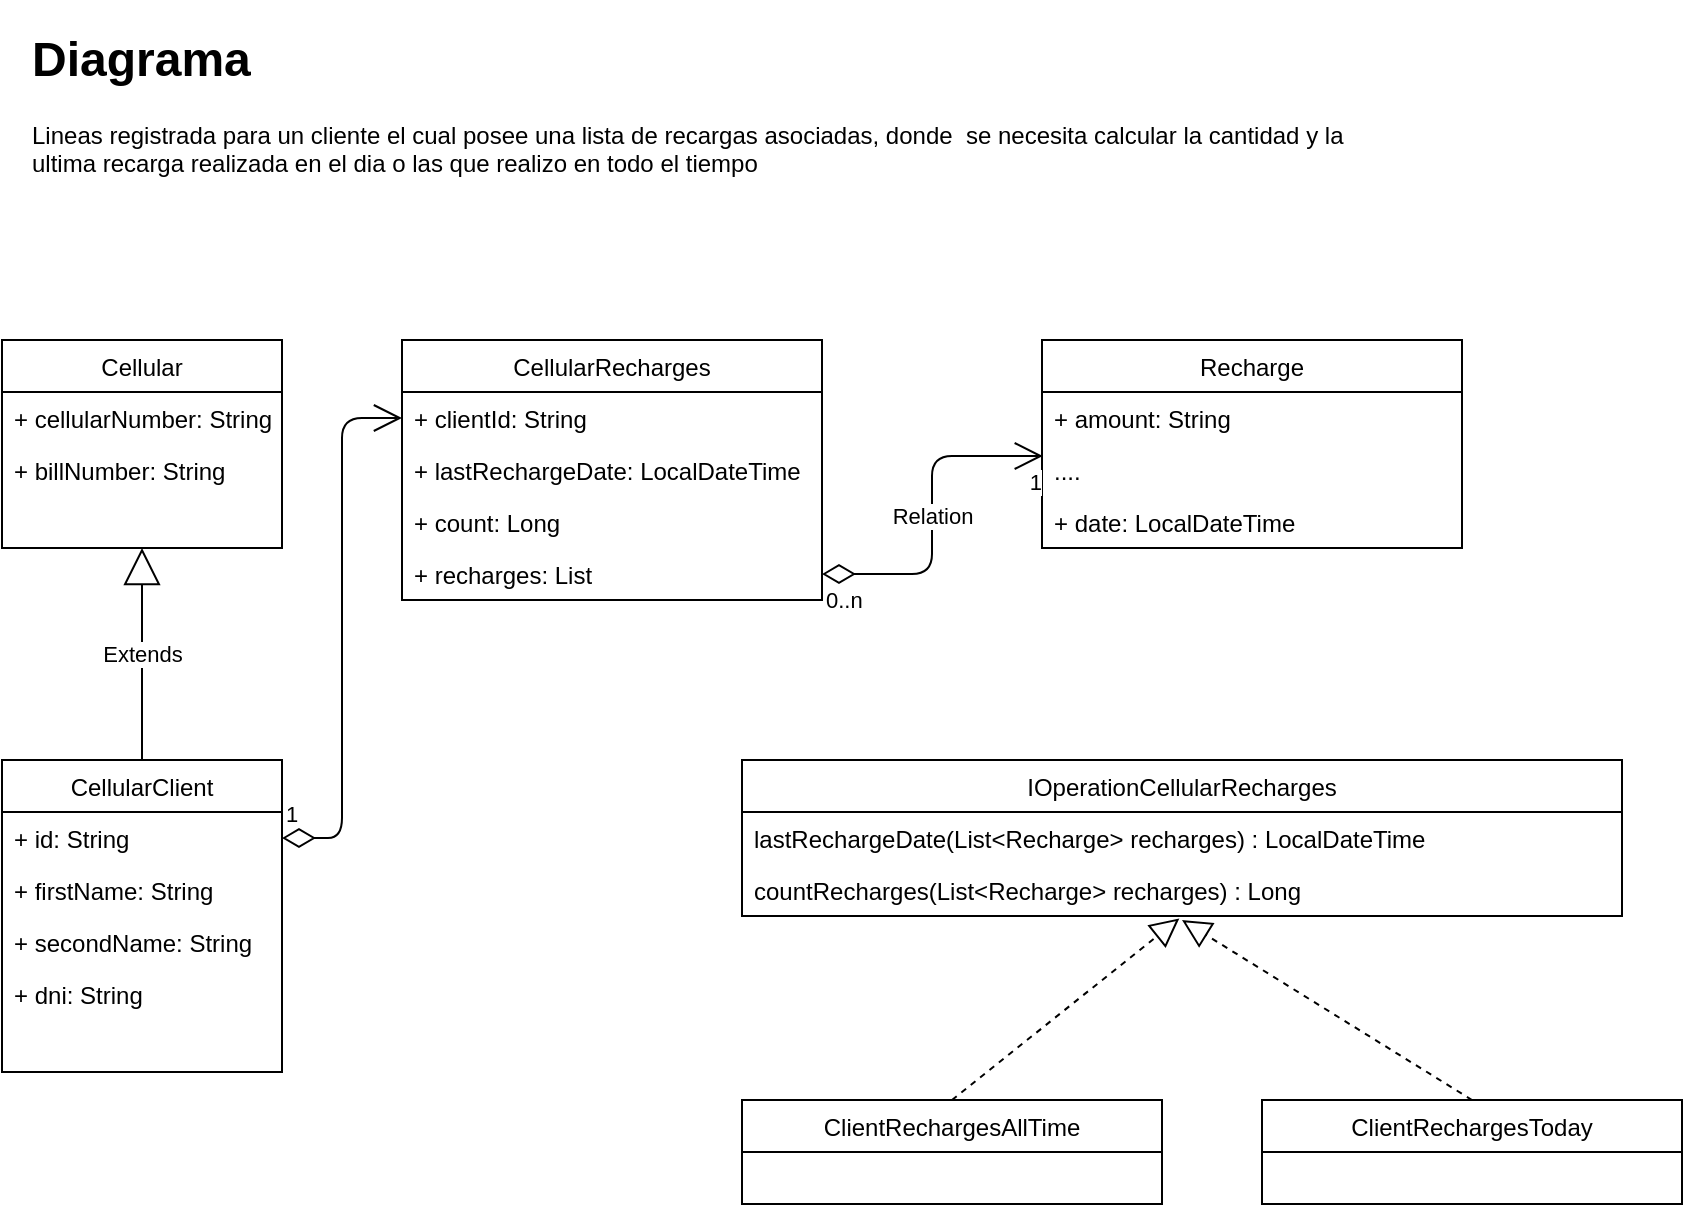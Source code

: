 <mxfile>
    <diagram id="Q6u_WOBez4InJEwInWFa" name="Diagramas">
        <mxGraphModel dx="678" dy="296" grid="1" gridSize="10" guides="1" tooltips="1" connect="1" arrows="1" fold="1" page="1" pageScale="1" pageWidth="850" pageHeight="1100" math="0" shadow="0">
            <root>
                <mxCell id="0"/>
                <mxCell id="1" parent="0"/>
                <mxCell id="5" value="CellularClient" style="swimlane;fontStyle=0;childLayout=stackLayout;horizontal=1;startSize=26;fillColor=none;horizontalStack=0;resizeParent=1;resizeParentMax=0;resizeLast=0;collapsible=1;marginBottom=0;" parent="1" vertex="1">
                    <mxGeometry x="10" y="380" width="140" height="156" as="geometry"/>
                </mxCell>
                <mxCell id="6" value="+ id: String" style="text;strokeColor=none;fillColor=none;align=left;verticalAlign=top;spacingLeft=4;spacingRight=4;overflow=hidden;rotatable=0;points=[[0,0.5],[1,0.5]];portConstraint=eastwest;" parent="5" vertex="1">
                    <mxGeometry y="26" width="140" height="26" as="geometry"/>
                </mxCell>
                <mxCell id="7" value="+ firstName: String" style="text;strokeColor=none;fillColor=none;align=left;verticalAlign=top;spacingLeft=4;spacingRight=4;overflow=hidden;rotatable=0;points=[[0,0.5],[1,0.5]];portConstraint=eastwest;" parent="5" vertex="1">
                    <mxGeometry y="52" width="140" height="26" as="geometry"/>
                </mxCell>
                <mxCell id="8" value="+ secondName: String" style="text;strokeColor=none;fillColor=none;align=left;verticalAlign=top;spacingLeft=4;spacingRight=4;overflow=hidden;rotatable=0;points=[[0,0.5],[1,0.5]];portConstraint=eastwest;" parent="5" vertex="1">
                    <mxGeometry y="78" width="140" height="26" as="geometry"/>
                </mxCell>
                <mxCell id="10" value="+ dni: String" style="text;strokeColor=none;fillColor=none;align=left;verticalAlign=top;spacingLeft=4;spacingRight=4;overflow=hidden;rotatable=0;points=[[0,0.5],[1,0.5]];portConstraint=eastwest;" parent="5" vertex="1">
                    <mxGeometry y="104" width="140" height="26" as="geometry"/>
                </mxCell>
                <mxCell id="9" style="text;strokeColor=none;fillColor=none;align=left;verticalAlign=top;spacingLeft=4;spacingRight=4;overflow=hidden;rotatable=0;points=[[0,0.5],[1,0.5]];portConstraint=eastwest;" parent="5" vertex="1">
                    <mxGeometry y="130" width="140" height="26" as="geometry"/>
                </mxCell>
                <mxCell id="11" value="Cellular" style="swimlane;fontStyle=0;childLayout=stackLayout;horizontal=1;startSize=26;fillColor=none;horizontalStack=0;resizeParent=1;resizeParentMax=0;resizeLast=0;collapsible=1;marginBottom=0;" parent="1" vertex="1">
                    <mxGeometry x="10" y="170" width="140" height="104" as="geometry"/>
                </mxCell>
                <mxCell id="12" value="+ cellularNumber: String" style="text;strokeColor=none;fillColor=none;align=left;verticalAlign=top;spacingLeft=4;spacingRight=4;overflow=hidden;rotatable=0;points=[[0,0.5],[1,0.5]];portConstraint=eastwest;" parent="11" vertex="1">
                    <mxGeometry y="26" width="140" height="26" as="geometry"/>
                </mxCell>
                <mxCell id="13" value="+ billNumber: String" style="text;strokeColor=none;fillColor=none;align=left;verticalAlign=top;spacingLeft=4;spacingRight=4;overflow=hidden;rotatable=0;points=[[0,0.5],[1,0.5]];portConstraint=eastwest;" parent="11" vertex="1">
                    <mxGeometry y="52" width="140" height="26" as="geometry"/>
                </mxCell>
                <mxCell id="16" style="text;strokeColor=none;fillColor=none;align=left;verticalAlign=top;spacingLeft=4;spacingRight=4;overflow=hidden;rotatable=0;points=[[0,0.5],[1,0.5]];portConstraint=eastwest;" parent="11" vertex="1">
                    <mxGeometry y="78" width="140" height="26" as="geometry"/>
                </mxCell>
                <mxCell id="17" value="Extends" style="endArrow=block;endSize=16;endFill=0;html=1;exitX=0.5;exitY=0;exitDx=0;exitDy=0;" parent="1" source="5" target="16" edge="1">
                    <mxGeometry width="160" relative="1" as="geometry">
                        <mxPoint x="20" y="390" as="sourcePoint"/>
                        <mxPoint x="180" y="390" as="targetPoint"/>
                    </mxGeometry>
                </mxCell>
                <mxCell id="18" value="CellularRecharges" style="swimlane;fontStyle=0;childLayout=stackLayout;horizontal=1;startSize=26;fillColor=none;horizontalStack=0;resizeParent=1;resizeParentMax=0;resizeLast=0;collapsible=1;marginBottom=0;" parent="1" vertex="1">
                    <mxGeometry x="210" y="170" width="210" height="130" as="geometry"/>
                </mxCell>
                <mxCell id="19" value="+ clientId: String" style="text;strokeColor=none;fillColor=none;align=left;verticalAlign=top;spacingLeft=4;spacingRight=4;overflow=hidden;rotatable=0;points=[[0,0.5],[1,0.5]];portConstraint=eastwest;" parent="18" vertex="1">
                    <mxGeometry y="26" width="210" height="26" as="geometry"/>
                </mxCell>
                <mxCell id="20" value="+ lastRechargeDate: LocalDateTime" style="text;strokeColor=none;fillColor=none;align=left;verticalAlign=top;spacingLeft=4;spacingRight=4;overflow=hidden;rotatable=0;points=[[0,0.5],[1,0.5]];portConstraint=eastwest;" parent="18" vertex="1">
                    <mxGeometry y="52" width="210" height="26" as="geometry"/>
                </mxCell>
                <mxCell id="21" value="+ count: Long" style="text;strokeColor=none;fillColor=none;align=left;verticalAlign=top;spacingLeft=4;spacingRight=4;overflow=hidden;rotatable=0;points=[[0,0.5],[1,0.5]];portConstraint=eastwest;" parent="18" vertex="1">
                    <mxGeometry y="78" width="210" height="26" as="geometry"/>
                </mxCell>
                <mxCell id="23" value="+ recharges: List" style="text;strokeColor=none;fillColor=none;align=left;verticalAlign=top;spacingLeft=4;spacingRight=4;overflow=hidden;rotatable=0;points=[[0,0.5],[1,0.5]];portConstraint=eastwest;" parent="18" vertex="1">
                    <mxGeometry y="104" width="210" height="26" as="geometry"/>
                </mxCell>
                <mxCell id="24" value="Recharge" style="swimlane;fontStyle=0;childLayout=stackLayout;horizontal=1;startSize=26;fillColor=none;horizontalStack=0;resizeParent=1;resizeParentMax=0;resizeLast=0;collapsible=1;marginBottom=0;" parent="1" vertex="1">
                    <mxGeometry x="530" y="170" width="210" height="104" as="geometry"/>
                </mxCell>
                <mxCell id="25" value="+ amount: String" style="text;strokeColor=none;fillColor=none;align=left;verticalAlign=top;spacingLeft=4;spacingRight=4;overflow=hidden;rotatable=0;points=[[0,0.5],[1,0.5]];portConstraint=eastwest;" parent="24" vertex="1">
                    <mxGeometry y="26" width="210" height="26" as="geometry"/>
                </mxCell>
                <mxCell id="27" value="...." style="text;strokeColor=none;fillColor=none;align=left;verticalAlign=top;spacingLeft=4;spacingRight=4;overflow=hidden;rotatable=0;points=[[0,0.5],[1,0.5]];portConstraint=eastwest;" parent="24" vertex="1">
                    <mxGeometry y="52" width="210" height="26" as="geometry"/>
                </mxCell>
                <mxCell id="28" value="+ date: LocalDateTime" style="text;strokeColor=none;fillColor=none;align=left;verticalAlign=top;spacingLeft=4;spacingRight=4;overflow=hidden;rotatable=0;points=[[0,0.5],[1,0.5]];portConstraint=eastwest;" parent="24" vertex="1">
                    <mxGeometry y="78" width="210" height="26" as="geometry"/>
                </mxCell>
                <mxCell id="30" value="Relation" style="endArrow=open;html=1;endSize=12;startArrow=diamondThin;startSize=14;startFill=0;edgeStyle=orthogonalEdgeStyle;exitX=1;exitY=0.5;exitDx=0;exitDy=0;entryX=0.002;entryY=0.231;entryDx=0;entryDy=0;entryPerimeter=0;" parent="1" source="23" target="27" edge="1">
                    <mxGeometry relative="1" as="geometry">
                        <mxPoint x="290" y="220" as="sourcePoint"/>
                        <mxPoint x="450" y="220" as="targetPoint"/>
                    </mxGeometry>
                </mxCell>
                <mxCell id="31" value="0..n" style="edgeLabel;resizable=0;html=1;align=left;verticalAlign=top;" parent="30" connectable="0" vertex="1">
                    <mxGeometry x="-1" relative="1" as="geometry"/>
                </mxCell>
                <mxCell id="32" value="1" style="edgeLabel;resizable=0;html=1;align=right;verticalAlign=top;" parent="30" connectable="0" vertex="1">
                    <mxGeometry x="1" relative="1" as="geometry"/>
                </mxCell>
                <mxCell id="34" value="1" style="endArrow=open;html=1;endSize=12;startArrow=diamondThin;startSize=14;startFill=0;edgeStyle=orthogonalEdgeStyle;align=left;verticalAlign=bottom;exitX=1;exitY=0.5;exitDx=0;exitDy=0;entryX=0;entryY=0.5;entryDx=0;entryDy=0;" parent="1" source="6" target="19" edge="1">
                    <mxGeometry x="-1" y="3" relative="1" as="geometry">
                        <mxPoint x="230" y="380" as="sourcePoint"/>
                        <mxPoint x="390" y="380" as="targetPoint"/>
                    </mxGeometry>
                </mxCell>
                <mxCell id="35" value="&lt;h1&gt;Diagrama&lt;/h1&gt;&lt;p&gt;Lineas registrada para un cliente el cual posee una lista de recargas asociadas, donde&amp;nbsp; se necesita calcular la cantidad y la ultima recarga realizada en el dia o las que realizo en todo el tiempo&lt;/p&gt;" style="text;html=1;strokeColor=none;fillColor=none;spacing=5;spacingTop=-20;whiteSpace=wrap;overflow=hidden;rounded=0;" parent="1" vertex="1">
                    <mxGeometry x="20" y="10" width="680" height="120" as="geometry"/>
                </mxCell>
                <mxCell id="36" value="IOperationCellularRecharges" style="swimlane;fontStyle=0;childLayout=stackLayout;horizontal=1;startSize=26;fillColor=none;horizontalStack=0;resizeParent=1;resizeParentMax=0;resizeLast=0;collapsible=1;marginBottom=0;" parent="1" vertex="1">
                    <mxGeometry x="380" y="380" width="440" height="78" as="geometry"/>
                </mxCell>
                <mxCell id="41" value="lastRechargeDate(List&lt;Recharge&gt; recharges) : LocalDateTime" style="text;strokeColor=none;fillColor=none;align=left;verticalAlign=top;spacingLeft=4;spacingRight=4;overflow=hidden;rotatable=0;points=[[0,0.5],[1,0.5]];portConstraint=eastwest;" parent="36" vertex="1">
                    <mxGeometry y="26" width="440" height="26" as="geometry"/>
                </mxCell>
                <mxCell id="42" value="countRecharges(List&lt;Recharge&gt; recharges) : Long&#10;" style="text;strokeColor=none;fillColor=none;align=left;verticalAlign=top;spacingLeft=4;spacingRight=4;overflow=hidden;rotatable=0;points=[[0,0.5],[1,0.5]];portConstraint=eastwest;" parent="36" vertex="1">
                    <mxGeometry y="52" width="440" height="26" as="geometry"/>
                </mxCell>
                <mxCell id="43" value="" style="endArrow=block;dashed=1;endFill=0;endSize=12;html=1;entryX=0.497;entryY=1.046;entryDx=0;entryDy=0;entryPerimeter=0;exitX=0.5;exitY=0;exitDx=0;exitDy=0;" parent="1" source="44" target="42" edge="1">
                    <mxGeometry width="160" relative="1" as="geometry">
                        <mxPoint x="470" y="540" as="sourcePoint"/>
                        <mxPoint x="620" y="520" as="targetPoint"/>
                    </mxGeometry>
                </mxCell>
                <mxCell id="44" value="ClientRechargesAllTime" style="swimlane;fontStyle=0;childLayout=stackLayout;horizontal=1;startSize=26;fillColor=none;horizontalStack=0;resizeParent=1;resizeParentMax=0;resizeLast=0;collapsible=1;marginBottom=0;" parent="1" vertex="1">
                    <mxGeometry x="380" y="550" width="210" height="52" as="geometry"/>
                </mxCell>
                <mxCell id="48" value="ClientRechargesToday" style="swimlane;fontStyle=0;childLayout=stackLayout;horizontal=1;startSize=26;fillColor=none;horizontalStack=0;resizeParent=1;resizeParentMax=0;resizeLast=0;collapsible=1;marginBottom=0;" parent="1" vertex="1">
                    <mxGeometry x="640" y="550" width="210" height="52" as="geometry"/>
                </mxCell>
                <mxCell id="49" value="" style="endArrow=block;dashed=1;endFill=0;endSize=12;html=1;entryX=0.5;entryY=1.077;entryDx=0;entryDy=0;entryPerimeter=0;exitX=0.5;exitY=0;exitDx=0;exitDy=0;" parent="1" source="48" target="42" edge="1">
                    <mxGeometry width="160" relative="1" as="geometry">
                        <mxPoint x="495" y="560" as="sourcePoint"/>
                        <mxPoint x="608.68" y="469.196" as="targetPoint"/>
                    </mxGeometry>
                </mxCell>
            </root>
        </mxGraphModel>
    </diagram>
</mxfile>